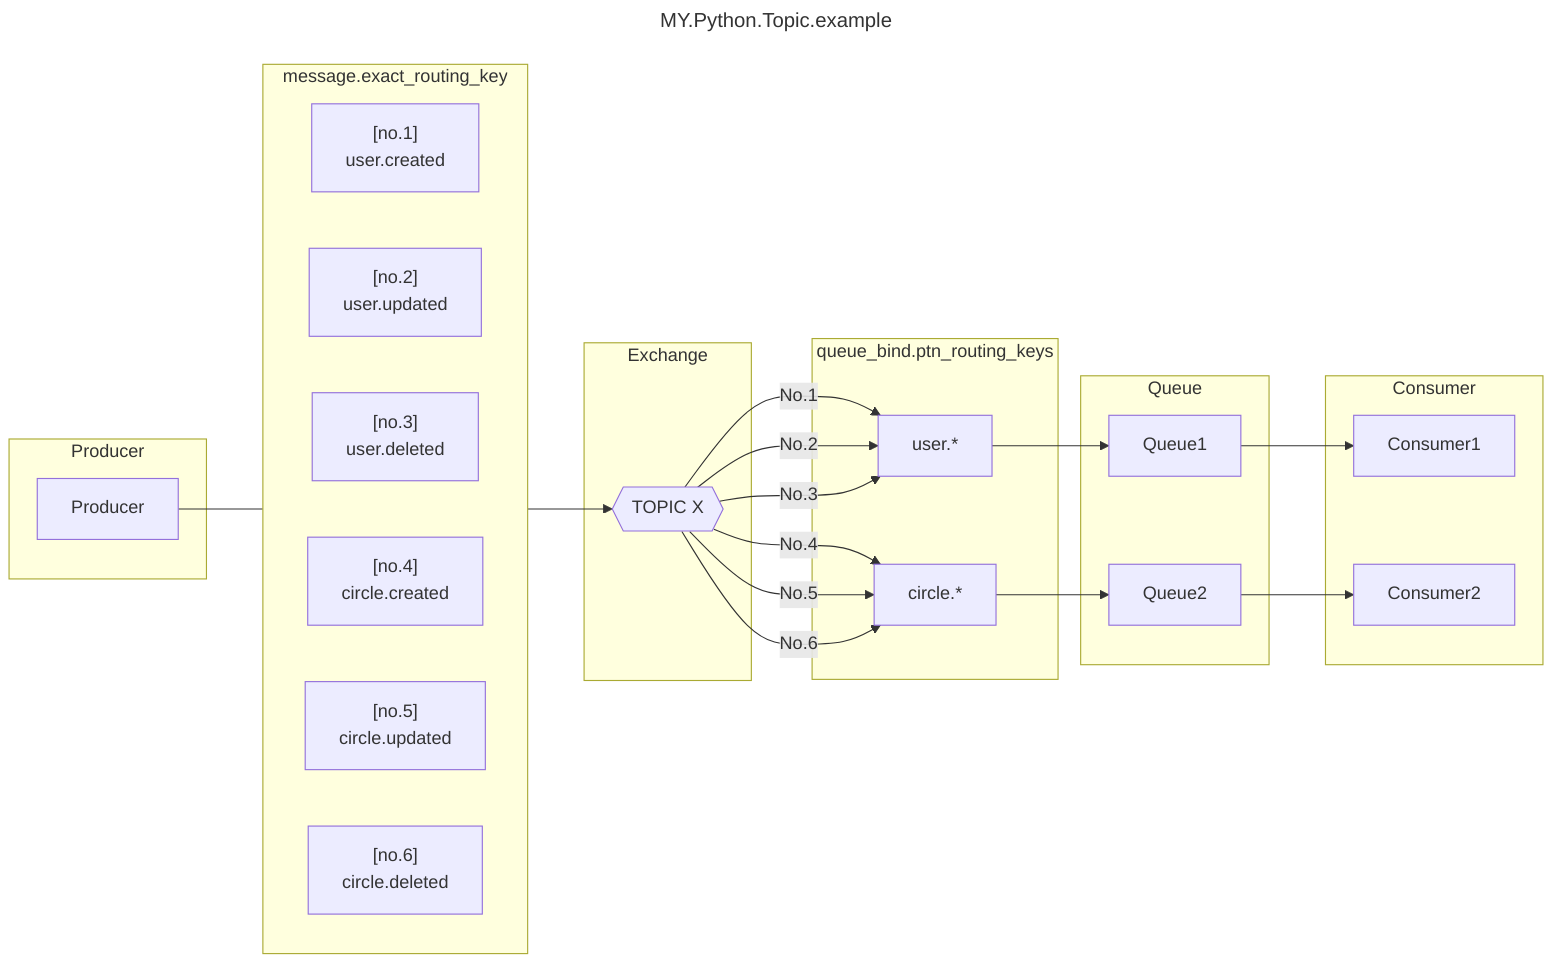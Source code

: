 ---
title: MY.Python.Topic.example
---
graph LR
    subgraph Producer
        P[Producer]
    end
    subgraph Exchange
        X{{TOPIC X}}
    end
    subgraph message.exact_routing_key
        direction LR
        BK1["[no.1]
        user.created"]
        BK2["[no.2]
        user.updated"]
        BK3["[no.3]
        user.deleted"]
        BK4["[no.4]
        circle.created"]
        BK5["[no.5]
        circle.updated"]
        BK6["[no.6]
        circle.deleted"]
    end
    subgraph queue_bind.ptn_routing_keys
        ENTITY1["user.*"]
        ENTITY2["circle.*"]
    end
    subgraph Queue
        Q1["Queue1"]
        Q2["Queue2"]
    end
    subgraph Consumer
        C1["Consumer1"]
        C2["Consumer2"]
    end

    %% A --> |Message| B
    P --- message.exact_routing_key
    message.exact_routing_key --> X

    X --> |No.1| ENTITY1
    X --> |No.2| ENTITY1
    X --> |No.3| ENTITY1
    X --> |No.4| ENTITY2
    X --> |No.5| ENTITY2
    X --> |No.6| ENTITY2

    ENTITY1 --> Q1
    ENTITY2 --> Q2

    Q1 --> C1
    Q2 --> C2